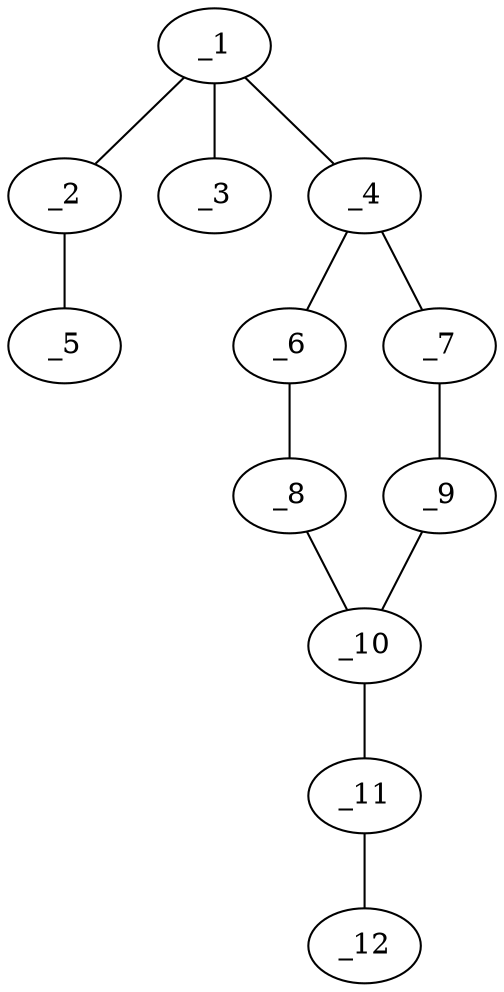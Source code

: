 graph molid43030 {
	_1	 [charge=0,
		chem=1,
		symbol="C  ",
		x="2.866",
		y="1.5"];
	_2	 [charge=0,
		chem=4,
		symbol="N  ",
		x="3.7321",
		y=2];
	_1 -- _2	 [valence=2];
	_3	 [charge=0,
		chem=1,
		symbol="C  ",
		x=2,
		y=2];
	_1 -- _3	 [valence=1];
	_4	 [charge=0,
		chem=1,
		symbol="C  ",
		x="2.866",
		y="0.5"];
	_1 -- _4	 [valence=1];
	_5	 [charge=0,
		chem=4,
		symbol="N  ",
		x="3.7321",
		y=3];
	_2 -- _5	 [valence=1];
	_6	 [charge=0,
		chem=1,
		symbol="C  ",
		x=2,
		y=0];
	_4 -- _6	 [valence=2];
	_7	 [charge=0,
		chem=1,
		symbol="C  ",
		x="3.7321",
		y=0];
	_4 -- _7	 [valence=1];
	_8	 [charge=0,
		chem=1,
		symbol="C  ",
		x=2,
		y="-1"];
	_6 -- _8	 [valence=1];
	_9	 [charge=0,
		chem=1,
		symbol="C  ",
		x="3.7321",
		y="-1"];
	_7 -- _9	 [valence=2];
	_10	 [charge=0,
		chem=1,
		symbol="C  ",
		x="2.866",
		y="-1.5"];
	_8 -- _10	 [valence=2];
	_9 -- _10	 [valence=1];
	_11	 [charge=0,
		chem=2,
		symbol="O  ",
		x="2.866",
		y="-2.5"];
	_10 -- _11	 [valence=1];
	_12	 [charge=0,
		chem=1,
		symbol="C  ",
		x=2,
		y="-3"];
	_11 -- _12	 [valence=1];
}
